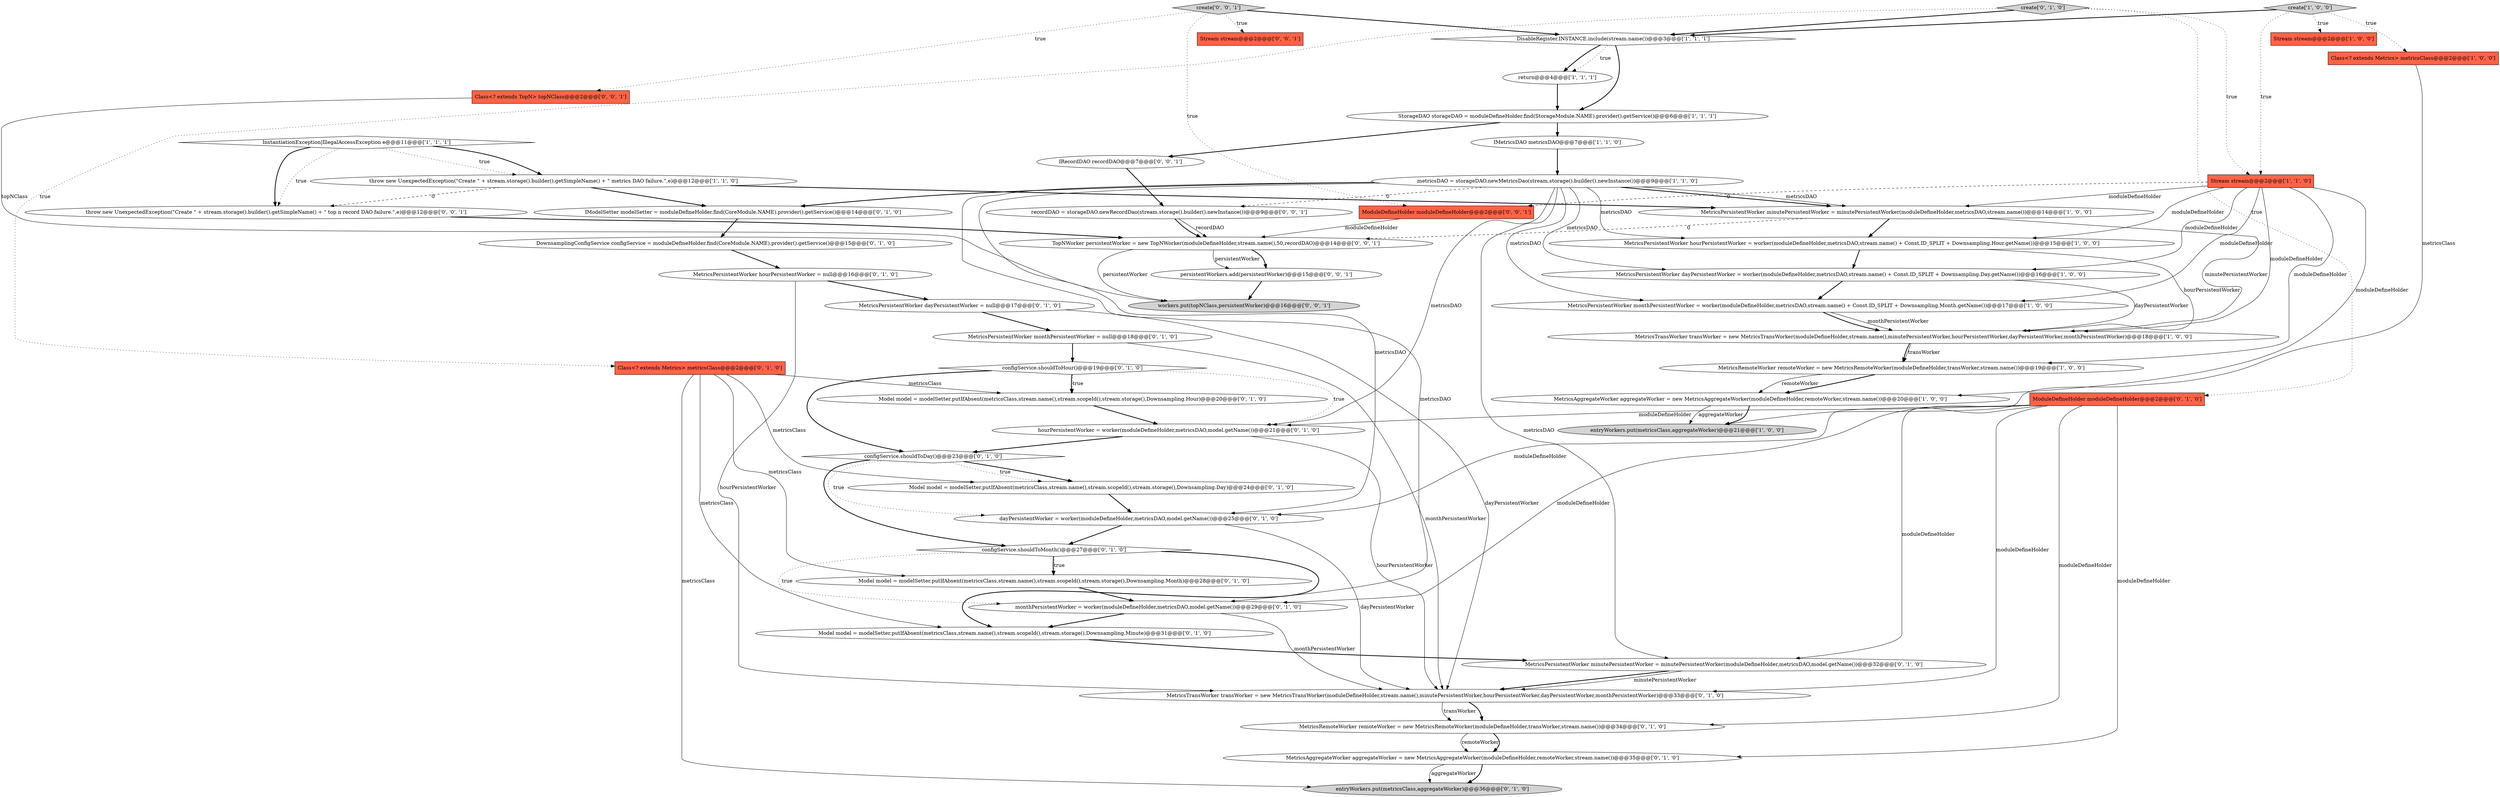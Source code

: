 digraph {
39 [style = filled, label = "MetricsPersistentWorker minutePersistentWorker = minutePersistentWorker(moduleDefineHolder,metricsDAO,model.getName())@@@32@@@['0', '1', '0']", fillcolor = white, shape = ellipse image = "AAA1AAABBB2BBB"];
12 [style = filled, label = "create['1', '0', '0']", fillcolor = lightgray, shape = diamond image = "AAA0AAABBB1BBB"];
4 [style = filled, label = "MetricsPersistentWorker dayPersistentWorker = worker(moduleDefineHolder,metricsDAO,stream.name() + Const.ID_SPLIT + Downsampling.Day.getName())@@@16@@@['1', '0', '0']", fillcolor = white, shape = ellipse image = "AAA0AAABBB1BBB"];
22 [style = filled, label = "IModelSetter modelSetter = moduleDefineHolder.find(CoreModule.NAME).provider().getService()@@@14@@@['0', '1', '0']", fillcolor = white, shape = ellipse image = "AAA0AAABBB2BBB"];
43 [style = filled, label = "IRecordDAO recordDAO@@@7@@@['0', '0', '1']", fillcolor = white, shape = ellipse image = "AAA0AAABBB3BBB"];
29 [style = filled, label = "create['0', '1', '0']", fillcolor = lightgray, shape = diamond image = "AAA0AAABBB2BBB"];
10 [style = filled, label = "MetricsRemoteWorker remoteWorker = new MetricsRemoteWorker(moduleDefineHolder,transWorker,stream.name())@@@19@@@['1', '0', '0']", fillcolor = white, shape = ellipse image = "AAA0AAABBB1BBB"];
51 [style = filled, label = "workers.put(topNClass,persistentWorker)@@@16@@@['0', '0', '1']", fillcolor = lightgray, shape = ellipse image = "AAA0AAABBB3BBB"];
38 [style = filled, label = "configService.shouldToMonth()@@@27@@@['0', '1', '0']", fillcolor = white, shape = diamond image = "AAA1AAABBB2BBB"];
6 [style = filled, label = "Stream stream@@@2@@@['1', '1', '0']", fillcolor = tomato, shape = box image = "AAA0AAABBB1BBB"];
15 [style = filled, label = "MetricsAggregateWorker aggregateWorker = new MetricsAggregateWorker(moduleDefineHolder,remoteWorker,stream.name())@@@20@@@['1', '0', '0']", fillcolor = white, shape = ellipse image = "AAA0AAABBB1BBB"];
25 [style = filled, label = "ModuleDefineHolder moduleDefineHolder@@@2@@@['0', '1', '0']", fillcolor = tomato, shape = box image = "AAA0AAABBB2BBB"];
5 [style = filled, label = "Stream stream@@@2@@@['1', '0', '0']", fillcolor = tomato, shape = box image = "AAA0AAABBB1BBB"];
31 [style = filled, label = "Model model = modelSetter.putIfAbsent(metricsClass,stream.name(),stream.scopeId(),stream.storage(),Downsampling.Hour)@@@20@@@['0', '1', '0']", fillcolor = white, shape = ellipse image = "AAA1AAABBB2BBB"];
48 [style = filled, label = "persistentWorkers.add(persistentWorker)@@@15@@@['0', '0', '1']", fillcolor = white, shape = ellipse image = "AAA0AAABBB3BBB"];
46 [style = filled, label = "create['0', '0', '1']", fillcolor = lightgray, shape = diamond image = "AAA0AAABBB3BBB"];
37 [style = filled, label = "MetricsTransWorker transWorker = new MetricsTransWorker(moduleDefineHolder,stream.name(),minutePersistentWorker,hourPersistentWorker,dayPersistentWorker,monthPersistentWorker)@@@33@@@['0', '1', '0']", fillcolor = white, shape = ellipse image = "AAA0AAABBB2BBB"];
40 [style = filled, label = "MetricsPersistentWorker dayPersistentWorker = null@@@17@@@['0', '1', '0']", fillcolor = white, shape = ellipse image = "AAA0AAABBB2BBB"];
16 [style = filled, label = "return@@@4@@@['1', '1', '1']", fillcolor = white, shape = ellipse image = "AAA0AAABBB1BBB"];
0 [style = filled, label = "Class<? extends Metrics> metricsClass@@@2@@@['1', '0', '0']", fillcolor = tomato, shape = box image = "AAA0AAABBB1BBB"];
45 [style = filled, label = "TopNWorker persistentWorker = new TopNWorker(moduleDefineHolder,stream.name(),50,recordDAO)@@@14@@@['0', '0', '1']", fillcolor = white, shape = ellipse image = "AAA0AAABBB3BBB"];
11 [style = filled, label = "MetricsTransWorker transWorker = new MetricsTransWorker(moduleDefineHolder,stream.name(),minutePersistentWorker,hourPersistentWorker,dayPersistentWorker,monthPersistentWorker)@@@18@@@['1', '0', '0']", fillcolor = white, shape = ellipse image = "AAA0AAABBB1BBB"];
23 [style = filled, label = "Model model = modelSetter.putIfAbsent(metricsClass,stream.name(),stream.scopeId(),stream.storage(),Downsampling.Month)@@@28@@@['0', '1', '0']", fillcolor = white, shape = ellipse image = "AAA1AAABBB2BBB"];
7 [style = filled, label = "MetricsPersistentWorker hourPersistentWorker = worker(moduleDefineHolder,metricsDAO,stream.name() + Const.ID_SPLIT + Downsampling.Hour.getName())@@@15@@@['1', '0', '0']", fillcolor = white, shape = ellipse image = "AAA0AAABBB1BBB"];
44 [style = filled, label = "recordDAO = storageDAO.newRecordDao(stream.storage().builder().newInstance())@@@9@@@['0', '0', '1']", fillcolor = white, shape = ellipse image = "AAA0AAABBB3BBB"];
1 [style = filled, label = "StorageDAO storageDAO = moduleDefineHolder.find(StorageModule.NAME).provider().getService()@@@6@@@['1', '1', '1']", fillcolor = white, shape = ellipse image = "AAA0AAABBB1BBB"];
50 [style = filled, label = "throw new UnexpectedException(\"Create \" + stream.storage().builder().getSimpleName() + \" top n record DAO failure.\",e)@@@12@@@['0', '0', '1']", fillcolor = white, shape = ellipse image = "AAA0AAABBB3BBB"];
28 [style = filled, label = "MetricsAggregateWorker aggregateWorker = new MetricsAggregateWorker(moduleDefineHolder,remoteWorker,stream.name())@@@35@@@['0', '1', '0']", fillcolor = white, shape = ellipse image = "AAA0AAABBB2BBB"];
13 [style = filled, label = "MetricsPersistentWorker minutePersistentWorker = minutePersistentWorker(moduleDefineHolder,metricsDAO,stream.name())@@@14@@@['1', '0', '0']", fillcolor = white, shape = ellipse image = "AAA0AAABBB1BBB"];
27 [style = filled, label = "entryWorkers.put(metricsClass,aggregateWorker)@@@36@@@['0', '1', '0']", fillcolor = lightgray, shape = ellipse image = "AAA0AAABBB2BBB"];
20 [style = filled, label = "Class<? extends Metrics> metricsClass@@@2@@@['0', '1', '0']", fillcolor = tomato, shape = box image = "AAA0AAABBB2BBB"];
26 [style = filled, label = "configService.shouldToHour()@@@19@@@['0', '1', '0']", fillcolor = white, shape = diamond image = "AAA1AAABBB2BBB"];
18 [style = filled, label = "entryWorkers.put(metricsClass,aggregateWorker)@@@21@@@['1', '0', '0']", fillcolor = lightgray, shape = ellipse image = "AAA0AAABBB1BBB"];
2 [style = filled, label = "throw new UnexpectedException(\"Create \" + stream.storage().builder().getSimpleName() + \" metrics DAO failure.\",e)@@@12@@@['1', '1', '0']", fillcolor = white, shape = ellipse image = "AAA0AAABBB1BBB"];
14 [style = filled, label = "InstantiationException|IllegalAccessException e@@@11@@@['1', '1', '1']", fillcolor = white, shape = diamond image = "AAA0AAABBB1BBB"];
9 [style = filled, label = "IMetricsDAO metricsDAO@@@7@@@['1', '1', '0']", fillcolor = white, shape = ellipse image = "AAA0AAABBB1BBB"];
19 [style = filled, label = "DownsamplingConfigService configService = moduleDefineHolder.find(CoreModule.NAME).provider().getService()@@@15@@@['0', '1', '0']", fillcolor = white, shape = ellipse image = "AAA0AAABBB2BBB"];
33 [style = filled, label = "MetricsRemoteWorker remoteWorker = new MetricsRemoteWorker(moduleDefineHolder,transWorker,stream.name())@@@34@@@['0', '1', '0']", fillcolor = white, shape = ellipse image = "AAA0AAABBB2BBB"];
41 [style = filled, label = "configService.shouldToDay()@@@23@@@['0', '1', '0']", fillcolor = white, shape = diamond image = "AAA1AAABBB2BBB"];
30 [style = filled, label = "Model model = modelSetter.putIfAbsent(metricsClass,stream.name(),stream.scopeId(),stream.storage(),Downsampling.Day)@@@24@@@['0', '1', '0']", fillcolor = white, shape = ellipse image = "AAA1AAABBB2BBB"];
47 [style = filled, label = "Class<? extends TopN> topNClass@@@2@@@['0', '0', '1']", fillcolor = tomato, shape = box image = "AAA0AAABBB3BBB"];
42 [style = filled, label = "Stream stream@@@2@@@['0', '0', '1']", fillcolor = tomato, shape = box image = "AAA0AAABBB3BBB"];
49 [style = filled, label = "ModuleDefineHolder moduleDefineHolder@@@2@@@['0', '0', '1']", fillcolor = tomato, shape = box image = "AAA0AAABBB3BBB"];
36 [style = filled, label = "dayPersistentWorker = worker(moduleDefineHolder,metricsDAO,model.getName())@@@25@@@['0', '1', '0']", fillcolor = white, shape = ellipse image = "AAA1AAABBB2BBB"];
34 [style = filled, label = "monthPersistentWorker = worker(moduleDefineHolder,metricsDAO,model.getName())@@@29@@@['0', '1', '0']", fillcolor = white, shape = ellipse image = "AAA1AAABBB2BBB"];
17 [style = filled, label = "metricsDAO = storageDAO.newMetricsDao(stream.storage().builder().newInstance())@@@9@@@['1', '1', '0']", fillcolor = white, shape = ellipse image = "AAA0AAABBB1BBB"];
3 [style = filled, label = "MetricsPersistentWorker monthPersistentWorker = worker(moduleDefineHolder,metricsDAO,stream.name() + Const.ID_SPLIT + Downsampling.Month.getName())@@@17@@@['1', '0', '0']", fillcolor = white, shape = ellipse image = "AAA0AAABBB1BBB"];
8 [style = filled, label = "DisableRegister.INSTANCE.include(stream.name())@@@3@@@['1', '1', '1']", fillcolor = white, shape = diamond image = "AAA0AAABBB1BBB"];
24 [style = filled, label = "hourPersistentWorker = worker(moduleDefineHolder,metricsDAO,model.getName())@@@21@@@['0', '1', '0']", fillcolor = white, shape = ellipse image = "AAA1AAABBB2BBB"];
32 [style = filled, label = "Model model = modelSetter.putIfAbsent(metricsClass,stream.name(),stream.scopeId(),stream.storage(),Downsampling.Minute)@@@31@@@['0', '1', '0']", fillcolor = white, shape = ellipse image = "AAA1AAABBB2BBB"];
35 [style = filled, label = "MetricsPersistentWorker hourPersistentWorker = null@@@16@@@['0', '1', '0']", fillcolor = white, shape = ellipse image = "AAA0AAABBB2BBB"];
21 [style = filled, label = "MetricsPersistentWorker monthPersistentWorker = null@@@18@@@['0', '1', '0']", fillcolor = white, shape = ellipse image = "AAA1AAABBB2BBB"];
6->3 [style = solid, label="moduleDefineHolder"];
29->8 [style = bold, label=""];
4->11 [style = solid, label="dayPersistentWorker"];
24->37 [style = solid, label="hourPersistentWorker"];
45->48 [style = bold, label=""];
44->45 [style = solid, label="recordDAO"];
20->27 [style = solid, label="metricsClass"];
17->34 [style = solid, label="metricsDAO"];
38->23 [style = dotted, label="true"];
20->23 [style = solid, label="metricsClass"];
37->33 [style = bold, label=""];
12->5 [style = dotted, label="true"];
46->47 [style = dotted, label="true"];
3->11 [style = solid, label="monthPersistentWorker"];
16->1 [style = bold, label=""];
21->26 [style = bold, label=""];
9->17 [style = bold, label=""];
17->13 [style = bold, label=""];
41->38 [style = bold, label=""];
41->30 [style = dotted, label="true"];
45->48 [style = solid, label="persistentWorker"];
10->15 [style = bold, label=""];
17->22 [style = bold, label=""];
6->11 [style = solid, label="moduleDefineHolder"];
10->15 [style = solid, label="remoteWorker"];
36->38 [style = bold, label=""];
17->24 [style = solid, label="metricsDAO"];
6->13 [style = solid, label="moduleDefineHolder"];
39->37 [style = bold, label=""];
43->44 [style = bold, label=""];
4->3 [style = bold, label=""];
6->4 [style = solid, label="moduleDefineHolder"];
8->16 [style = bold, label=""];
35->40 [style = bold, label=""];
20->30 [style = solid, label="metricsClass"];
1->9 [style = bold, label=""];
25->24 [style = solid, label="moduleDefineHolder"];
41->30 [style = bold, label=""];
37->33 [style = solid, label="transWorker"];
25->34 [style = solid, label="moduleDefineHolder"];
15->18 [style = solid, label="aggregateWorker"];
6->7 [style = solid, label="moduleDefineHolder"];
17->3 [style = solid, label="metricsDAO"];
46->49 [style = dotted, label="true"];
21->37 [style = solid, label="monthPersistentWorker"];
23->34 [style = bold, label=""];
28->27 [style = bold, label=""];
36->37 [style = solid, label="dayPersistentWorker"];
25->28 [style = solid, label="moduleDefineHolder"];
38->23 [style = bold, label=""];
14->2 [style = dotted, label="true"];
46->42 [style = dotted, label="true"];
11->10 [style = solid, label="transWorker"];
49->45 [style = solid, label="moduleDefineHolder"];
26->41 [style = bold, label=""];
20->31 [style = solid, label="metricsClass"];
12->6 [style = dotted, label="true"];
30->36 [style = bold, label=""];
20->32 [style = solid, label="metricsClass"];
6->49 [style = dashed, label="0"];
29->20 [style = dotted, label="true"];
19->35 [style = bold, label=""];
7->11 [style = solid, label="hourPersistentWorker"];
22->19 [style = bold, label=""];
8->16 [style = dotted, label="true"];
38->34 [style = dotted, label="true"];
15->18 [style = bold, label=""];
2->13 [style = bold, label=""];
12->0 [style = dotted, label="true"];
47->51 [style = solid, label="topNClass"];
45->51 [style = solid, label="persistentWorker"];
25->39 [style = solid, label="moduleDefineHolder"];
39->37 [style = solid, label="minutePersistentWorker"];
41->36 [style = dotted, label="true"];
17->13 [style = solid, label="metricsDAO"];
13->45 [style = dashed, label="0"];
8->1 [style = bold, label=""];
17->7 [style = solid, label="metricsDAO"];
17->44 [style = dashed, label="0"];
11->10 [style = bold, label=""];
25->33 [style = solid, label="moduleDefineHolder"];
35->37 [style = solid, label="hourPersistentWorker"];
26->24 [style = dotted, label="true"];
33->28 [style = solid, label="remoteWorker"];
14->2 [style = bold, label=""];
50->45 [style = bold, label=""];
17->36 [style = solid, label="metricsDAO"];
1->43 [style = bold, label=""];
12->8 [style = bold, label=""];
14->50 [style = bold, label=""];
14->50 [style = dotted, label="true"];
13->11 [style = solid, label="minutePersistentWorker"];
38->32 [style = bold, label=""];
6->15 [style = solid, label="moduleDefineHolder"];
3->11 [style = bold, label=""];
13->7 [style = bold, label=""];
34->37 [style = solid, label="monthPersistentWorker"];
25->37 [style = solid, label="moduleDefineHolder"];
48->51 [style = bold, label=""];
32->39 [style = bold, label=""];
26->31 [style = bold, label=""];
44->45 [style = bold, label=""];
2->50 [style = dashed, label="0"];
17->4 [style = solid, label="metricsDAO"];
0->18 [style = solid, label="metricsClass"];
33->28 [style = bold, label=""];
40->21 [style = bold, label=""];
24->41 [style = bold, label=""];
7->4 [style = bold, label=""];
2->22 [style = bold, label=""];
29->6 [style = dotted, label="true"];
25->36 [style = solid, label="moduleDefineHolder"];
6->10 [style = solid, label="moduleDefineHolder"];
17->39 [style = solid, label="metricsDAO"];
31->24 [style = bold, label=""];
28->27 [style = solid, label="aggregateWorker"];
29->25 [style = dotted, label="true"];
46->8 [style = bold, label=""];
40->37 [style = solid, label="dayPersistentWorker"];
26->31 [style = dotted, label="true"];
34->32 [style = bold, label=""];
}
